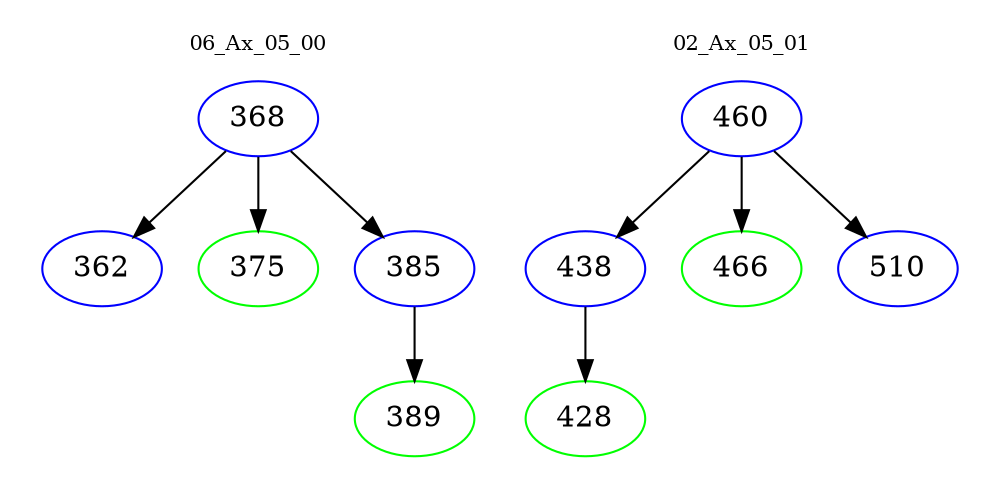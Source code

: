 digraph{
subgraph cluster_0 {
color = white
label = "06_Ax_05_00";
fontsize=10;
T0_368 [label="368", color="blue"]
T0_368 -> T0_362 [color="black"]
T0_362 [label="362", color="blue"]
T0_368 -> T0_375 [color="black"]
T0_375 [label="375", color="green"]
T0_368 -> T0_385 [color="black"]
T0_385 [label="385", color="blue"]
T0_385 -> T0_389 [color="black"]
T0_389 [label="389", color="green"]
}
subgraph cluster_1 {
color = white
label = "02_Ax_05_01";
fontsize=10;
T1_460 [label="460", color="blue"]
T1_460 -> T1_438 [color="black"]
T1_438 [label="438", color="blue"]
T1_438 -> T1_428 [color="black"]
T1_428 [label="428", color="green"]
T1_460 -> T1_466 [color="black"]
T1_466 [label="466", color="green"]
T1_460 -> T1_510 [color="black"]
T1_510 [label="510", color="blue"]
}
}
